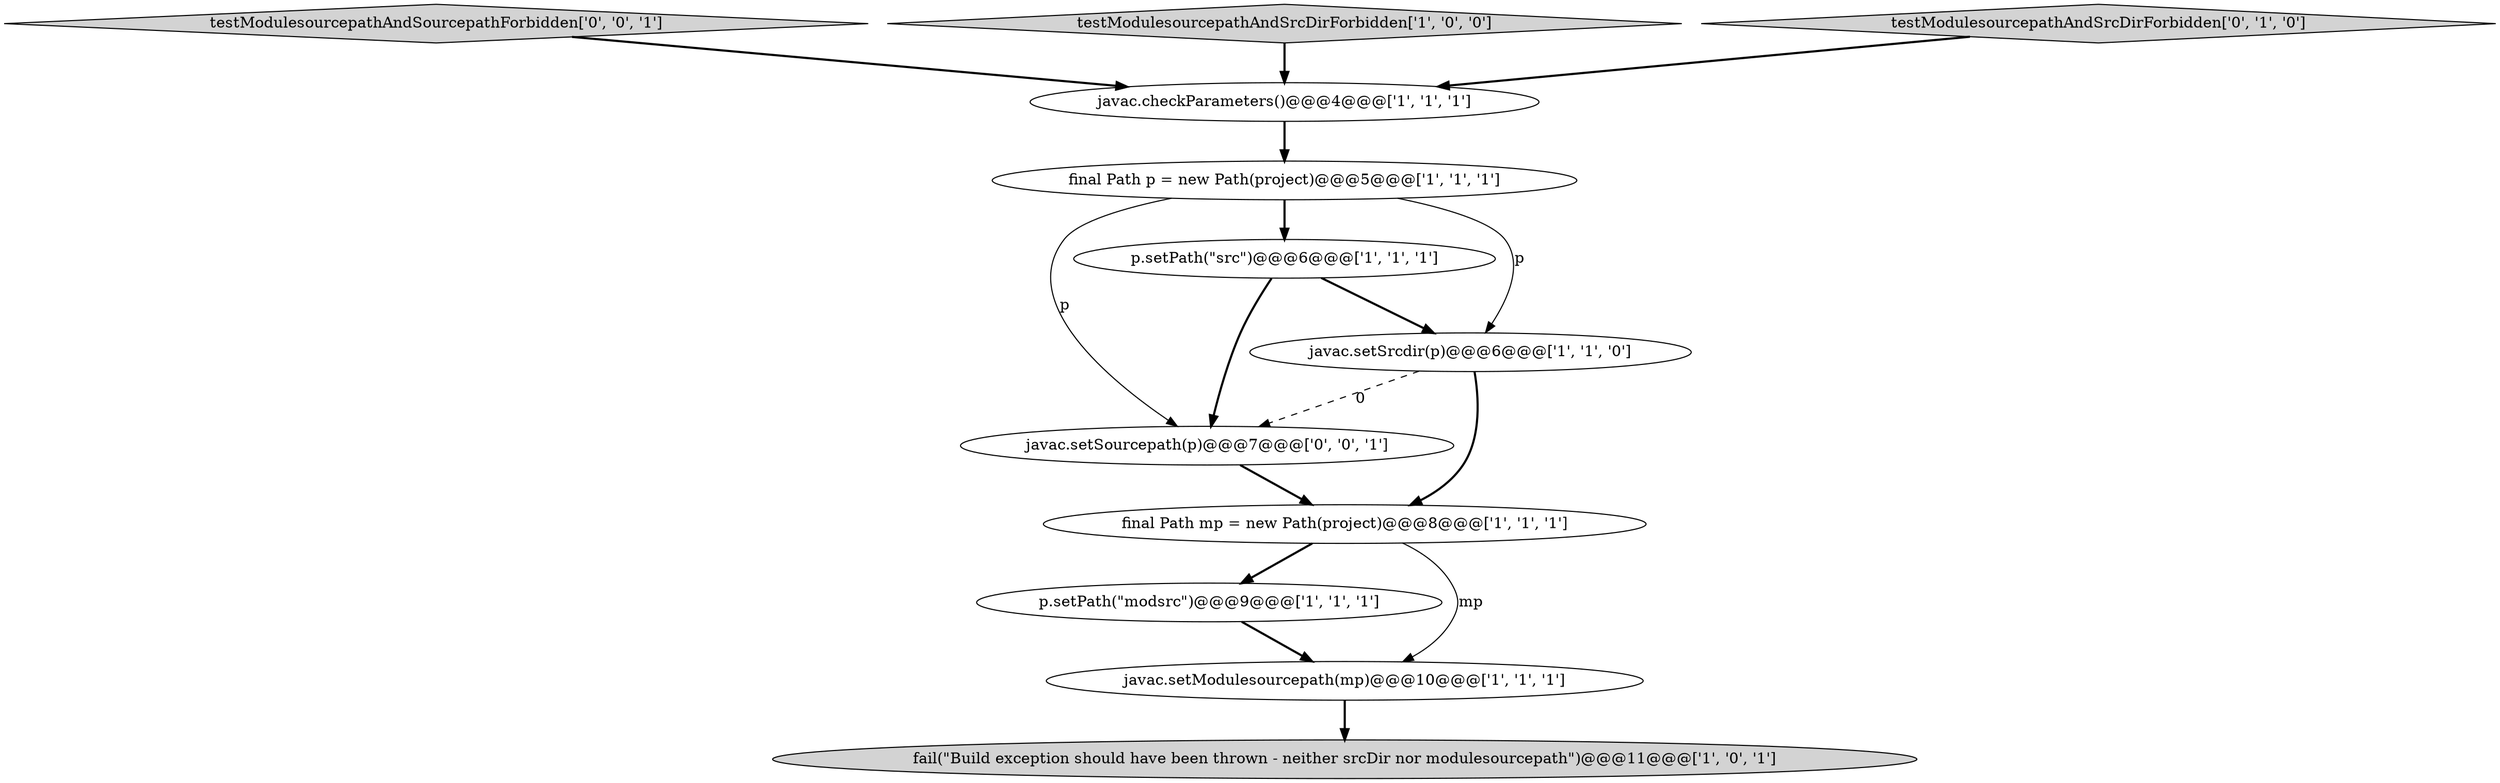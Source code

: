digraph {
11 [style = filled, label = "testModulesourcepathAndSourcepathForbidden['0', '0', '1']", fillcolor = lightgray, shape = diamond image = "AAA0AAABBB3BBB"];
7 [style = filled, label = "final Path p = new Path(project)@@@5@@@['1', '1', '1']", fillcolor = white, shape = ellipse image = "AAA0AAABBB1BBB"];
1 [style = filled, label = "javac.setModulesourcepath(mp)@@@10@@@['1', '1', '1']", fillcolor = white, shape = ellipse image = "AAA0AAABBB1BBB"];
2 [style = filled, label = "p.setPath(\"src\")@@@6@@@['1', '1', '1']", fillcolor = white, shape = ellipse image = "AAA0AAABBB1BBB"];
10 [style = filled, label = "javac.setSourcepath(p)@@@7@@@['0', '0', '1']", fillcolor = white, shape = ellipse image = "AAA0AAABBB3BBB"];
5 [style = filled, label = "testModulesourcepathAndSrcDirForbidden['1', '0', '0']", fillcolor = lightgray, shape = diamond image = "AAA0AAABBB1BBB"];
0 [style = filled, label = "javac.checkParameters()@@@4@@@['1', '1', '1']", fillcolor = white, shape = ellipse image = "AAA0AAABBB1BBB"];
8 [style = filled, label = "p.setPath(\"modsrc\")@@@9@@@['1', '1', '1']", fillcolor = white, shape = ellipse image = "AAA0AAABBB1BBB"];
4 [style = filled, label = "final Path mp = new Path(project)@@@8@@@['1', '1', '1']", fillcolor = white, shape = ellipse image = "AAA0AAABBB1BBB"];
3 [style = filled, label = "javac.setSrcdir(p)@@@6@@@['1', '1', '0']", fillcolor = white, shape = ellipse image = "AAA0AAABBB1BBB"];
9 [style = filled, label = "testModulesourcepathAndSrcDirForbidden['0', '1', '0']", fillcolor = lightgray, shape = diamond image = "AAA0AAABBB2BBB"];
6 [style = filled, label = "fail(\"Build exception should have been thrown - neither srcDir nor modulesourcepath\")@@@11@@@['1', '0', '1']", fillcolor = lightgray, shape = ellipse image = "AAA0AAABBB1BBB"];
8->1 [style = bold, label=""];
4->8 [style = bold, label=""];
7->10 [style = solid, label="p"];
11->0 [style = bold, label=""];
1->6 [style = bold, label=""];
7->3 [style = solid, label="p"];
3->10 [style = dashed, label="0"];
9->0 [style = bold, label=""];
5->0 [style = bold, label=""];
2->10 [style = bold, label=""];
7->2 [style = bold, label=""];
3->4 [style = bold, label=""];
4->1 [style = solid, label="mp"];
2->3 [style = bold, label=""];
0->7 [style = bold, label=""];
10->4 [style = bold, label=""];
}
